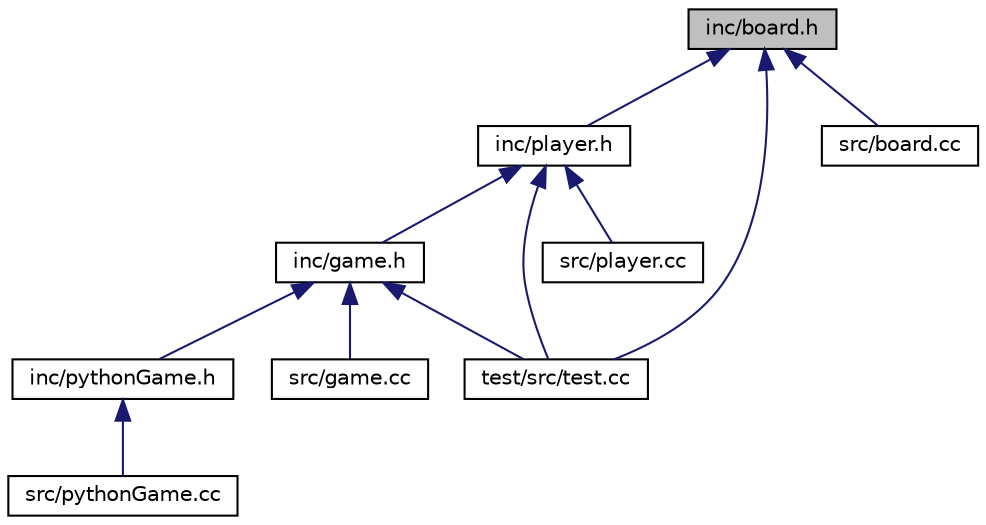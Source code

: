 digraph "inc/board.h"
{
  edge [fontname="Helvetica",fontsize="10",labelfontname="Helvetica",labelfontsize="10"];
  node [fontname="Helvetica",fontsize="10",shape=record];
  Node1 [label="inc/board.h",height=0.2,width=0.4,color="black", fillcolor="grey75", style="filled", fontcolor="black"];
  Node1 -> Node2 [dir="back",color="midnightblue",fontsize="10",style="solid",fontname="Helvetica"];
  Node2 [label="inc/player.h",height=0.2,width=0.4,color="black", fillcolor="white", style="filled",URL="$player_8h.html"];
  Node2 -> Node3 [dir="back",color="midnightblue",fontsize="10",style="solid",fontname="Helvetica"];
  Node3 [label="inc/game.h",height=0.2,width=0.4,color="black", fillcolor="white", style="filled",URL="$game_8h.html"];
  Node3 -> Node4 [dir="back",color="midnightblue",fontsize="10",style="solid",fontname="Helvetica"];
  Node4 [label="inc/pythonGame.h",height=0.2,width=0.4,color="black", fillcolor="white", style="filled",URL="$pythonGame_8h.html"];
  Node4 -> Node5 [dir="back",color="midnightblue",fontsize="10",style="solid",fontname="Helvetica"];
  Node5 [label="src/pythonGame.cc",height=0.2,width=0.4,color="black", fillcolor="white", style="filled",URL="$pythonGame_8cc.html"];
  Node3 -> Node6 [dir="back",color="midnightblue",fontsize="10",style="solid",fontname="Helvetica"];
  Node6 [label="src/game.cc",height=0.2,width=0.4,color="black", fillcolor="white", style="filled",URL="$game_8cc.html"];
  Node3 -> Node7 [dir="back",color="midnightblue",fontsize="10",style="solid",fontname="Helvetica"];
  Node7 [label="test/src/test.cc",height=0.2,width=0.4,color="black", fillcolor="white", style="filled",URL="$test_8cc.html"];
  Node2 -> Node8 [dir="back",color="midnightblue",fontsize="10",style="solid",fontname="Helvetica"];
  Node8 [label="src/player.cc",height=0.2,width=0.4,color="black", fillcolor="white", style="filled",URL="$player_8cc.html"];
  Node2 -> Node7 [dir="back",color="midnightblue",fontsize="10",style="solid",fontname="Helvetica"];
  Node1 -> Node9 [dir="back",color="midnightblue",fontsize="10",style="solid",fontname="Helvetica"];
  Node9 [label="src/board.cc",height=0.2,width=0.4,color="black", fillcolor="white", style="filled",URL="$board_8cc.html"];
  Node1 -> Node7 [dir="back",color="midnightblue",fontsize="10",style="solid",fontname="Helvetica"];
}
